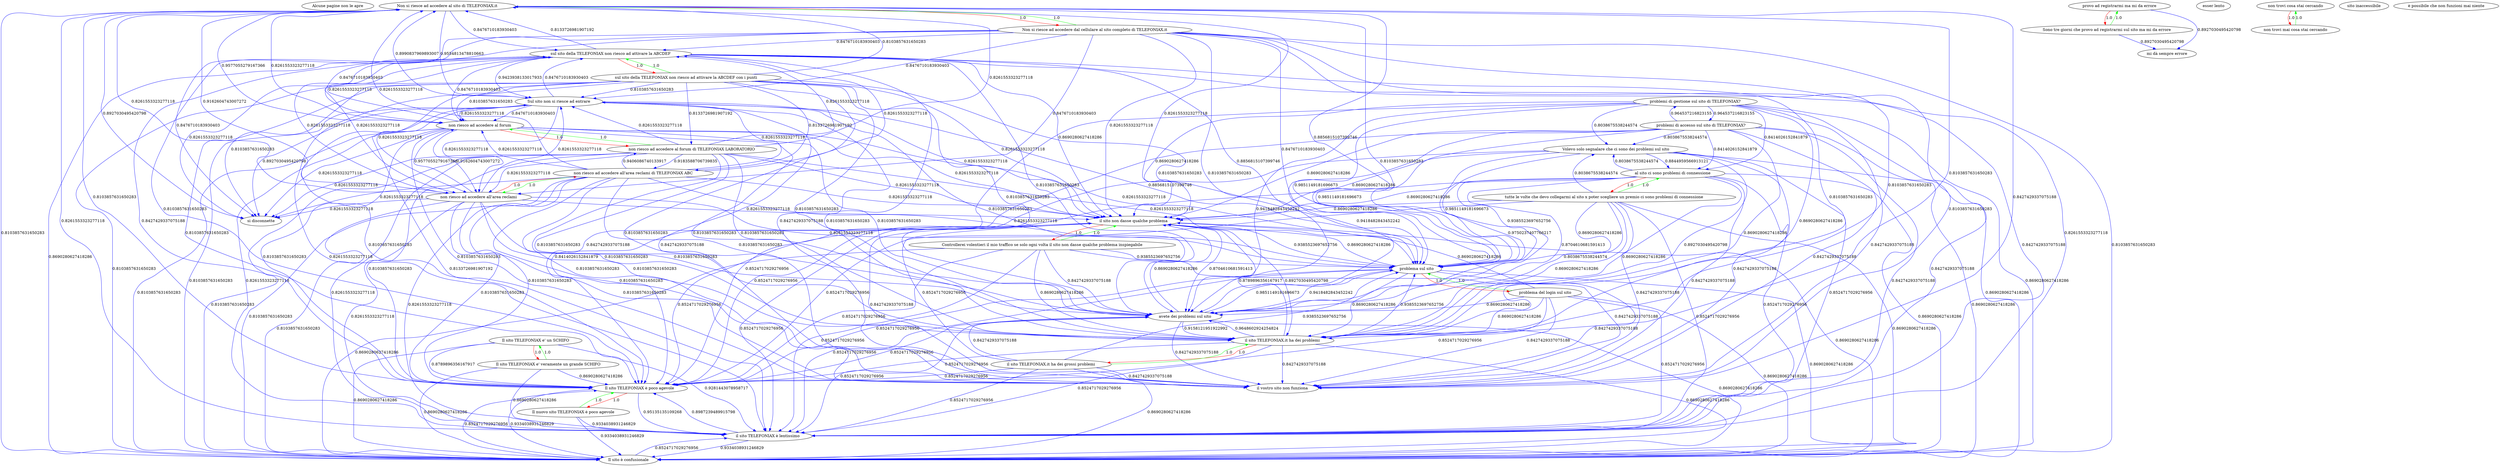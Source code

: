 digraph rawGraph {
"Alcune pagine non le apre";"il sito non dasse qualche problema";"Controllerei volentieri il mio traffico se solo ogni volta il sito non dasse qualche problema inspiegabile";"Il sito TELEFONIAX è poco agevole";"Il nuovo sito TELEFONIAX è poco agevole";"Il sito TELEFONIAX e' un SCHIFO";"Il sito TELEFONIAX e' veramente un grande SCHIFO";"Il sito è confusionale";"Non si riesce ad accedere al sito di TELEFONIAX.it";"Non si riesce ad accedere dal cellulare al sito completo di TELEFONIAX.it";"provo ad registrarmi ma mi da errore";"Sono tre giorni che provo ad registrarmi sul sito ma mi da errore";"Sul sito non si riesce ad entrare";"Volevo solo segnalare che ci sono dei problemi sul sito";"avete dei problemi sul sito";"esser lento";"il sito TELEFONIAX è lentissimo";"il sito TELEFONIAX.it ha dei problemi";"il sito TELEFONIAX.it ha dei grossi problemi";"il vostro sito non funziona";"mi dà sempre errore";"non riesco ad accedere al forum";"non riesco ad accedere al forum di TELEFONIAX LABORATORIO";"non riesco ad accedere all'area reclami";"non riesco ad accedere all'area reclami di TELEFONIAX ABC";"non trovi cosa stai cercando";"non trovi mai cosa stai cercando";"problema sul sito";"problema del login sul sito";"problemi di gestione sul sito di TELEFONIAX?";"problemi di accesso sul sito di TELEFONIAX?";"si disconnette";"sito inaccessibile";"sul sito della TELEFONIAX non riesco ad attivare la ABCDEF";"sul sito della TELEFONIAX non riesco ad attivare la ABCDEF con i punti";"al sito ci sono problemi di connessione";"tutte le volte che devo collegarmi al sito x poter scegliere un premio ci sono problemi di connessione";"è possibile che non funzioni mai niente";"Controllerei volentieri il mio traffico se solo ogni volta il sito non dasse qualche problema inspiegabile" -> "il sito non dasse qualche problema" [label=1.0] [color=green]
"il sito non dasse qualche problema" -> "Controllerei volentieri il mio traffico se solo ogni volta il sito non dasse qualche problema inspiegabile" [label=1.0] [color=red]
"Il nuovo sito TELEFONIAX è poco agevole" -> "Il sito TELEFONIAX è poco agevole" [label=1.0] [color=green]
"Il sito TELEFONIAX è poco agevole" -> "Il nuovo sito TELEFONIAX è poco agevole" [label=1.0] [color=red]
"Il sito TELEFONIAX e' veramente un grande SCHIFO" -> "Il sito TELEFONIAX e' un SCHIFO" [label=1.0] [color=green]
"Il sito TELEFONIAX e' un SCHIFO" -> "Il sito TELEFONIAX e' veramente un grande SCHIFO" [label=1.0] [color=red]
"Il sito TELEFONIAX e' un SCHIFO" -> "Il sito TELEFONIAX è poco agevole" [label=0.8789896356167917] [color=blue]
"Il sito TELEFONIAX è poco agevole" -> "Il sito è confusionale" [label=0.9334038931246829] [color=blue]
"il sito non dasse qualche problema" -> "Il sito è confusionale" [label=0.8690280627418286] [color=blue]
"Il sito TELEFONIAX e' un SCHIFO" -> "Il sito è confusionale" [label=0.8690280627418286] [color=blue]
"Non si riesce ad accedere dal cellulare al sito completo di TELEFONIAX.it" -> "Non si riesce ad accedere al sito di TELEFONIAX.it" [label=1.0] [color=green]
"Non si riesce ad accedere al sito di TELEFONIAX.it" -> "Non si riesce ad accedere dal cellulare al sito completo di TELEFONIAX.it" [label=1.0] [color=red]
"Sono tre giorni che provo ad registrarmi sul sito ma mi da errore" -> "provo ad registrarmi ma mi da errore" [label=1.0] [color=green]
"provo ad registrarmi ma mi da errore" -> "Sono tre giorni che provo ad registrarmi sul sito ma mi da errore" [label=1.0] [color=red]
"Non si riesce ad accedere al sito di TELEFONIAX.it" -> "Sul sito non si riesce ad entrare" [label=0.9554813478810663] [color=blue]
"Sul sito non si riesce ad entrare" -> "Non si riesce ad accedere al sito di TELEFONIAX.it" [label=0.8990837969893007] [color=blue]
"Non si riesce ad accedere al sito di TELEFONIAX.it" -> "avete dei problemi sul sito" [label=0.8103857631650283] [color=blue]
"Sul sito non si riesce ad entrare" -> "avete dei problemi sul sito" [label=0.8103857631650283] [color=blue]
"il sito non dasse qualche problema" -> "avete dei problemi sul sito" [label=0.8704610681591413] [color=blue]
"Volevo solo segnalare che ci sono dei problemi sul sito" -> "avete dei problemi sul sito" [label=0.9750237407766217] [color=blue]
"il sito TELEFONIAX è lentissimo" -> "Il sito è confusionale" [label=0.9334038931246829] [color=blue]
"Il sito è confusionale" -> "il sito TELEFONIAX è lentissimo" [label=0.8524717029276956] [color=blue]
"Il sito TELEFONIAX è poco agevole" -> "il sito TELEFONIAX è lentissimo" [label=0.95135135109268] [color=blue]
"il sito TELEFONIAX è lentissimo" -> "Il sito TELEFONIAX è poco agevole" [label=0.8987239489915798] [color=blue]
"Il sito TELEFONIAX e' un SCHIFO" -> "il sito TELEFONIAX è lentissimo" [label=0.9281443078958717] [color=blue]
"il sito TELEFONIAX.it ha dei grossi problemi" -> "il sito TELEFONIAX.it ha dei problemi" [label=1.0] [color=green]
"il sito TELEFONIAX.it ha dei problemi" -> "il sito TELEFONIAX.it ha dei grossi problemi" [label=1.0] [color=red]
"il sito TELEFONIAX.it ha dei problemi" -> "il sito non dasse qualche problema" [label=0.8789896356167917] [color=blue]
"il sito non dasse qualche problema" -> "il sito TELEFONIAX.it ha dei problemi" [label=0.8927030495420798] [color=blue]
"Volevo solo segnalare che ci sono dei problemi sul sito" -> "il sito TELEFONIAX.it ha dei problemi" [label=0.8927030495420798] [color=blue]
"il sito TELEFONIAX.it ha dei problemi" -> "avete dei problemi sul sito" [label=0.9648602924254824] [color=blue]
"avete dei problemi sul sito" -> "il sito TELEFONIAX.it ha dei problemi" [label=0.9158121951922992] [color=blue]
"il sito TELEFONIAX.it ha dei problemi" -> "Il sito è confusionale" [label=0.8690280627418286] [color=blue]
"il sito non dasse qualche problema" -> "il vostro sito non funziona" [label=0.8427429337075188] [color=blue]
"Non si riesce ad accedere al sito di TELEFONIAX.it" -> "il vostro sito non funziona" [label=0.8427429337075188] [color=blue]
"Sul sito non si riesce ad entrare" -> "il vostro sito non funziona" [label=0.8427429337075188] [color=blue]
"provo ad registrarmi ma mi da errore" -> "mi dà sempre errore" [label=0.8927030495420798] [color=blue]
"Sono tre giorni che provo ad registrarmi sul sito ma mi da errore" -> "mi dà sempre errore" [label=0.8927030495420798] [color=blue]
"non riesco ad accedere al forum di TELEFONIAX LABORATORIO" -> "non riesco ad accedere al forum" [label=1.0] [color=green]
"non riesco ad accedere al forum" -> "non riesco ad accedere al forum di TELEFONIAX LABORATORIO" [label=1.0] [color=red]
"Non si riesce ad accedere al sito di TELEFONIAX.it" -> "non riesco ad accedere al forum" [label=0.9577055279167366] [color=blue]
"non riesco ad accedere al forum" -> "Non si riesce ad accedere al sito di TELEFONIAX.it" [label=0.8261553323277118] [color=blue]
"Sul sito non si riesce ad entrare" -> "non riesco ad accedere al forum" [label=0.8476710183930403] [color=blue]
"non riesco ad accedere all'area reclami di TELEFONIAX ABC" -> "non riesco ad accedere all'area reclami" [label=1.0] [color=green]
"non riesco ad accedere all'area reclami" -> "non riesco ad accedere all'area reclami di TELEFONIAX ABC" [label=1.0] [color=red]
"non riesco ad accedere al forum" -> "non riesco ad accedere all'area reclami" [label=0.9162604743007272] [color=blue]
"non riesco ad accedere all'area reclami" -> "non riesco ad accedere al forum" [label=0.9577055279167366] [color=blue]
"non riesco ad accedere al forum di TELEFONIAX LABORATORIO" -> "non riesco ad accedere all'area reclami di TELEFONIAX ABC" [label=0.9183588706739835] [color=blue]
"non riesco ad accedere all'area reclami di TELEFONIAX ABC" -> "non riesco ad accedere al forum di TELEFONIAX LABORATORIO" [label=0.9406086740133917] [color=blue]
"Non si riesce ad accedere al sito di TELEFONIAX.it" -> "non riesco ad accedere all'area reclami" [label=0.9162604743007272] [color=blue]
"non riesco ad accedere all'area reclami" -> "Non si riesce ad accedere al sito di TELEFONIAX.it" [label=0.8261553323277118] [color=blue]
"non trovi mai cosa stai cercando" -> "non trovi cosa stai cercando" [label=1.0] [color=green]
"non trovi cosa stai cercando" -> "non trovi mai cosa stai cercando" [label=1.0] [color=red]
"problema del login sul sito" -> "problema sul sito" [label=1.0] [color=green]
"problema sul sito" -> "problema del login sul sito" [label=1.0] [color=red]
"il sito non dasse qualche problema" -> "problema sul sito" [label=0.9385523697652756] [color=blue]
"Volevo solo segnalare che ci sono dei problemi sul sito" -> "problema sul sito" [label=0.9851149181696673] [color=blue]
"avete dei problemi sul sito" -> "problema sul sito" [label=0.9851149181696673] [color=blue]
"problema sul sito" -> "avete dei problemi sul sito" [label=0.9418482843452242] [color=blue]
"Non si riesce ad accedere al sito di TELEFONIAX.it" -> "problema sul sito" [label=0.8856815107399746] [color=blue]
"Sul sito non si riesce ad entrare" -> "problema sul sito" [label=0.8856815107399746] [color=blue]
"il sito TELEFONIAX.it ha dei problemi" -> "problema sul sito" [label=0.9385523697652756] [color=blue]
"problemi di gestione sul sito di TELEFONIAX?" -> "il sito TELEFONIAX è lentissimo" [label=0.8427429337075188] [color=blue]
"problemi di gestione sul sito di TELEFONIAX?" -> "avete dei problemi sul sito" [label=0.9418482843452242] [color=blue]
"problemi di gestione sul sito di TELEFONIAX?" -> "problema sul sito" [label=0.9851149181696673] [color=blue]
"problemi di accesso sul sito di TELEFONIAX?" -> "il sito TELEFONIAX è lentissimo" [label=0.8427429337075188] [color=blue]
"problemi di accesso sul sito di TELEFONIAX?" -> "avete dei problemi sul sito" [label=0.9418482843452242] [color=blue]
"problemi di accesso sul sito di TELEFONIAX?" -> "problema sul sito" [label=0.9851149181696673] [color=blue]
"problemi di gestione sul sito di TELEFONIAX?" -> "problemi di accesso sul sito di TELEFONIAX?" [label=0.964537216823155] [color=blue]
"problemi di accesso sul sito di TELEFONIAX?" -> "problemi di gestione sul sito di TELEFONIAX?" [label=0.964537216823155] [color=blue]
"Non si riesce ad accedere al sito di TELEFONIAX.it" -> "si disconnette" [label=0.8927030495420798] [color=blue]
"Sul sito non si riesce ad entrare" -> "si disconnette" [label=0.8927030495420798] [color=blue]
"sul sito della TELEFONIAX non riesco ad attivare la ABCDEF con i punti" -> "sul sito della TELEFONIAX non riesco ad attivare la ABCDEF" [label=1.0] [color=green]
"sul sito della TELEFONIAX non riesco ad attivare la ABCDEF" -> "sul sito della TELEFONIAX non riesco ad attivare la ABCDEF con i punti" [label=1.0] [color=red]
"sul sito della TELEFONIAX non riesco ad attivare la ABCDEF" -> "il sito TELEFONIAX è lentissimo" [label=0.8427429337075188] [color=blue]
"sul sito della TELEFONIAX non riesco ad attivare la ABCDEF" -> "avete dei problemi sul sito" [label=0.8103857631650283] [color=blue]
"sul sito della TELEFONIAX non riesco ad attivare la ABCDEF" -> "non riesco ad accedere al forum" [label=0.8476710183930403] [color=blue]
"sul sito della TELEFONIAX non riesco ad attivare la ABCDEF con i punti" -> "non riesco ad accedere al forum di TELEFONIAX LABORATORIO" [label=0.8133726981907192] [color=blue]
"sul sito della TELEFONIAX non riesco ad attivare la ABCDEF" -> "problema sul sito" [label=0.8856815107399746] [color=blue]
"sul sito della TELEFONIAX non riesco ad attivare la ABCDEF" -> "Non si riesce ad accedere al sito di TELEFONIAX.it" [label=0.8133726981907192] [color=blue]
"Sul sito non si riesce ad entrare" -> "sul sito della TELEFONIAX non riesco ad attivare la ABCDEF" [label=0.8476710183930403] [color=blue]
"sul sito della TELEFONIAX non riesco ad attivare la ABCDEF" -> "Sul sito non si riesce ad entrare" [label=0.9423938133017933] [color=blue]
"sul sito della TELEFONIAX non riesco ad attivare la ABCDEF" -> "il vostro sito non funziona" [label=0.8427429337075188] [color=blue]
"tutte le volte che devo collegarmi al sito x poter scegliere un premio ci sono problemi di connessione" -> "al sito ci sono problemi di connessione" [label=1.0] [color=green]
"al sito ci sono problemi di connessione" -> "tutte le volte che devo collegarmi al sito x poter scegliere un premio ci sono problemi di connessione" [label=1.0] [color=red]
"Volevo solo segnalare che ci sono dei problemi sul sito" -> "al sito ci sono problemi di connessione" [label=0.8844959566913121] [color=blue]
"al sito ci sono problemi di connessione" -> "Volevo solo segnalare che ci sono dei problemi sul sito" [label=0.8038675538244574] [color=blue]
"al sito ci sono problemi di connessione" -> "problema sul sito" [label=0.9385523697652756] [color=blue]
"problemi di accesso sul sito di TELEFONIAX?" -> "al sito ci sono problemi di connessione" [label=0.8414026152841879] [color=blue]
"al sito ci sono problemi di connessione" -> "avete dei problemi sul sito" [label=0.8704610681591413] [color=blue]
"problemi di gestione sul sito di TELEFONIAX?" -> "al sito ci sono problemi di connessione" [label=0.8414026152841879] [color=blue]
"il sito non dasse qualche problema" -> "il sito TELEFONIAX è lentissimo" [label=0.8524717029276956] [color=blue]
"Controllerei volentieri il mio traffico se solo ogni volta il sito non dasse qualche problema inspiegabile" -> "Il sito è confusionale" [label=0.8690280627418286] [color=blue]
"Controllerei volentieri il mio traffico se solo ogni volta il sito non dasse qualche problema inspiegabile" -> "problema sul sito" [label=0.9385523697652756] [color=blue]
"Controllerei volentieri il mio traffico se solo ogni volta il sito non dasse qualche problema inspiegabile" -> "il sito TELEFONIAX.it ha dei problemi" [label=0.8690280627418286] [color=blue]
"Controllerei volentieri il mio traffico se solo ogni volta il sito non dasse qualche problema inspiegabile" -> "il sito TELEFONIAX è lentissimo" [label=0.8524717029276956] [color=blue]
"Controllerei volentieri il mio traffico se solo ogni volta il sito non dasse qualche problema inspiegabile" -> "il vostro sito non funziona" [label=0.8427429337075188] [color=blue]
"Controllerei volentieri il mio traffico se solo ogni volta il sito non dasse qualche problema inspiegabile" -> "avete dei problemi sul sito" [label=0.8427429337075188] [color=blue]
"Il nuovo sito TELEFONIAX è poco agevole" -> "Il sito è confusionale" [label=0.9334038931246829] [color=blue]
"Il nuovo sito TELEFONIAX è poco agevole" -> "il sito TELEFONIAX è lentissimo" [label=0.9334038931246829] [color=blue]
"Il sito TELEFONIAX e' veramente un grande SCHIFO" -> "Il sito è confusionale" [label=0.8690280627418286] [color=blue]
"Il sito TELEFONIAX e' veramente un grande SCHIFO" -> "Il sito TELEFONIAX è poco agevole" [label=0.8690280627418286] [color=blue]
"Il sito TELEFONIAX e' veramente un grande SCHIFO" -> "il sito TELEFONIAX è lentissimo" [label=0.8690280627418286] [color=blue]
"Il sito è confusionale" -> "Il sito TELEFONIAX è poco agevole" [label=0.8524717029276956] [color=blue]
"Non si riesce ad accedere al sito di TELEFONIAX.it" -> "sul sito della TELEFONIAX non riesco ad attivare la ABCDEF" [label=0.8476710183930403] [color=blue]
"Non si riesce ad accedere al sito di TELEFONIAX.it" -> "il sito TELEFONIAX.it ha dei problemi" [label=0.8103857631650283] [color=blue]
"Non si riesce ad accedere dal cellulare al sito completo di TELEFONIAX.it" -> "sul sito della TELEFONIAX non riesco ad attivare la ABCDEF" [label=0.8476710183930403] [color=blue]
"Non si riesce ad accedere dal cellulare al sito completo di TELEFONIAX.it" -> "non riesco ad accedere al forum" [label=0.8476710183930403] [color=blue]
"Non si riesce ad accedere dal cellulare al sito completo di TELEFONIAX.it" -> "problema sul sito" [label=0.8476710183930403] [color=blue]
"Non si riesce ad accedere dal cellulare al sito completo di TELEFONIAX.it" -> "Sul sito non si riesce ad entrare" [label=0.8476710183930403] [color=blue]
"Non si riesce ad accedere dal cellulare al sito completo di TELEFONIAX.it" -> "non riesco ad accedere all'area reclami" [label=0.8476710183930403] [color=blue]
"Non si riesce ad accedere dal cellulare al sito completo di TELEFONIAX.it" -> "si disconnette" [label=0.8476710183930403] [color=blue]
"Non si riesce ad accedere dal cellulare al sito completo di TELEFONIAX.it" -> "il sito TELEFONIAX.it ha dei problemi" [label=0.8103857631650283] [color=blue]
"Non si riesce ad accedere dal cellulare al sito completo di TELEFONIAX.it" -> "il vostro sito non funziona" [label=0.8103857631650283] [color=blue]
"Non si riesce ad accedere dal cellulare al sito completo di TELEFONIAX.it" -> "avete dei problemi sul sito" [label=0.8103857631650283] [color=blue]
"Sul sito non si riesce ad entrare" -> "non riesco ad accedere all'area reclami" [label=0.8261553323277118] [color=blue]
"Sul sito non si riesce ad entrare" -> "il sito TELEFONIAX.it ha dei problemi" [label=0.8103857631650283] [color=blue]
"Sul sito non si riesce ad entrare" -> "il sito TELEFONIAX è lentissimo" [label=0.8133726981907192] [color=blue]
"Volevo solo segnalare che ci sono dei problemi sul sito" -> "Il sito è confusionale" [label=0.8690280627418286] [color=blue]
"Volevo solo segnalare che ci sono dei problemi sul sito" -> "il sito non dasse qualche problema" [label=0.8690280627418286] [color=blue]
"avete dei problemi sul sito" -> "Il sito è confusionale" [label=0.8690280627418286] [color=blue]
"avete dei problemi sul sito" -> "il sito non dasse qualche problema" [label=0.8690280627418286] [color=blue]
"il sito TELEFONIAX.it ha dei problemi" -> "Il sito TELEFONIAX è poco agevole" [label=0.8524717029276956] [color=blue]
"il sito TELEFONIAX.it ha dei problemi" -> "il sito TELEFONIAX è lentissimo" [label=0.8524717029276956] [color=blue]
"il sito TELEFONIAX.it ha dei problemi" -> "il vostro sito non funziona" [label=0.8427429337075188] [color=blue]
"il sito TELEFONIAX.it ha dei grossi problemi" -> "Il sito è confusionale" [label=0.8690280627418286] [color=blue]
"il sito TELEFONIAX.it ha dei grossi problemi" -> "problema sul sito" [label=0.9385523697652756] [color=blue]
"il sito TELEFONIAX.it ha dei grossi problemi" -> "il sito non dasse qualche problema" [label=0.8524717029276956] [color=blue]
"il sito TELEFONIAX.it ha dei grossi problemi" -> "Il sito TELEFONIAX è poco agevole" [label=0.8524717029276956] [color=blue]
"il sito TELEFONIAX.it ha dei grossi problemi" -> "il sito TELEFONIAX è lentissimo" [label=0.8524717029276956] [color=blue]
"il sito TELEFONIAX.it ha dei grossi problemi" -> "il vostro sito non funziona" [label=0.8427429337075188] [color=blue]
"il sito TELEFONIAX.it ha dei grossi problemi" -> "avete dei problemi sul sito" [label=0.8427429337075188] [color=blue]
"non riesco ad accedere al forum" -> "sul sito della TELEFONIAX non riesco ad attivare la ABCDEF" [label=0.8261553323277118] [color=blue]
"non riesco ad accedere al forum" -> "problema sul sito" [label=0.8261553323277118] [color=blue]
"non riesco ad accedere al forum" -> "Sul sito non si riesce ad entrare" [label=0.8261553323277118] [color=blue]
"non riesco ad accedere al forum" -> "si disconnette" [label=0.8261553323277118] [color=blue]
"non riesco ad accedere al forum" -> "il sito TELEFONIAX.it ha dei problemi" [label=0.8103857631650283] [color=blue]
"non riesco ad accedere al forum" -> "il vostro sito non funziona" [label=0.8103857631650283] [color=blue]
"non riesco ad accedere al forum" -> "avete dei problemi sul sito" [label=0.8103857631650283] [color=blue]
"non riesco ad accedere al forum di TELEFONIAX LABORATORIO" -> "sul sito della TELEFONIAX non riesco ad attivare la ABCDEF" [label=0.8261553323277118] [color=blue]
"non riesco ad accedere al forum di TELEFONIAX LABORATORIO" -> "Non si riesce ad accedere al sito di TELEFONIAX.it" [label=0.8261553323277118] [color=blue]
"non riesco ad accedere al forum di TELEFONIAX LABORATORIO" -> "problema sul sito" [label=0.8261553323277118] [color=blue]
"non riesco ad accedere al forum di TELEFONIAX LABORATORIO" -> "Sul sito non si riesce ad entrare" [label=0.8261553323277118] [color=blue]
"non riesco ad accedere al forum di TELEFONIAX LABORATORIO" -> "non riesco ad accedere all'area reclami" [label=0.8261553323277118] [color=blue]
"non riesco ad accedere al forum di TELEFONIAX LABORATORIO" -> "si disconnette" [label=0.8261553323277118] [color=blue]
"non riesco ad accedere al forum di TELEFONIAX LABORATORIO" -> "il sito TELEFONIAX.it ha dei problemi" [label=0.8103857631650283] [color=blue]
"non riesco ad accedere al forum di TELEFONIAX LABORATORIO" -> "il vostro sito non funziona" [label=0.8103857631650283] [color=blue]
"non riesco ad accedere al forum di TELEFONIAX LABORATORIO" -> "avete dei problemi sul sito" [label=0.8103857631650283] [color=blue]
"non riesco ad accedere all'area reclami" -> "sul sito della TELEFONIAX non riesco ad attivare la ABCDEF" [label=0.8261553323277118] [color=blue]
"non riesco ad accedere all'area reclami" -> "problema sul sito" [label=0.8261553323277118] [color=blue]
"non riesco ad accedere all'area reclami" -> "Sul sito non si riesce ad entrare" [label=0.8261553323277118] [color=blue]
"non riesco ad accedere all'area reclami" -> "si disconnette" [label=0.8261553323277118] [color=blue]
"non riesco ad accedere all'area reclami" -> "il sito TELEFONIAX.it ha dei problemi" [label=0.8103857631650283] [color=blue]
"non riesco ad accedere all'area reclami" -> "il vostro sito non funziona" [label=0.8103857631650283] [color=blue]
"non riesco ad accedere all'area reclami" -> "avete dei problemi sul sito" [label=0.8103857631650283] [color=blue]
"non riesco ad accedere all'area reclami di TELEFONIAX ABC" -> "sul sito della TELEFONIAX non riesco ad attivare la ABCDEF" [label=0.8261553323277118] [color=blue]
"non riesco ad accedere all'area reclami di TELEFONIAX ABC" -> "non riesco ad accedere al forum" [label=0.8261553323277118] [color=blue]
"non riesco ad accedere all'area reclami di TELEFONIAX ABC" -> "Non si riesce ad accedere al sito di TELEFONIAX.it" [label=0.8261553323277118] [color=blue]
"non riesco ad accedere all'area reclami di TELEFONIAX ABC" -> "problema sul sito" [label=0.8261553323277118] [color=blue]
"non riesco ad accedere all'area reclami di TELEFONIAX ABC" -> "Sul sito non si riesce ad entrare" [label=0.8261553323277118] [color=blue]
"non riesco ad accedere all'area reclami di TELEFONIAX ABC" -> "si disconnette" [label=0.8261553323277118] [color=blue]
"non riesco ad accedere all'area reclami di TELEFONIAX ABC" -> "il sito TELEFONIAX.it ha dei problemi" [label=0.8103857631650283] [color=blue]
"non riesco ad accedere all'area reclami di TELEFONIAX ABC" -> "il vostro sito non funziona" [label=0.8103857631650283] [color=blue]
"non riesco ad accedere all'area reclami di TELEFONIAX ABC" -> "avete dei problemi sul sito" [label=0.8103857631650283] [color=blue]
"problema sul sito" -> "Il sito è confusionale" [label=0.8690280627418286] [color=blue]
"problema sul sito" -> "il sito TELEFONIAX.it ha dei problemi" [label=0.8690280627418286] [color=blue]
"problema sul sito" -> "il sito non dasse qualche problema" [label=0.8690280627418286] [color=blue]
"problema del login sul sito" -> "Il sito è confusionale" [label=0.8690280627418286] [color=blue]
"problema del login sul sito" -> "il sito TELEFONIAX.it ha dei problemi" [label=0.8690280627418286] [color=blue]
"problema del login sul sito" -> "il sito non dasse qualche problema" [label=0.8690280627418286] [color=blue]
"problema del login sul sito" -> "avete dei problemi sul sito" [label=0.8690280627418286] [color=blue]
"problemi di gestione sul sito di TELEFONIAX?" -> "Il sito è confusionale" [label=0.8690280627418286] [color=blue]
"problemi di gestione sul sito di TELEFONIAX?" -> "il sito TELEFONIAX.it ha dei problemi" [label=0.8690280627418286] [color=blue]
"problemi di gestione sul sito di TELEFONIAX?" -> "Il sito TELEFONIAX è poco agevole" [label=0.8427429337075188] [color=blue]
"problemi di gestione sul sito di TELEFONIAX?" -> "il sito non dasse qualche problema" [label=0.8690280627418286] [color=blue]
"problemi di gestione sul sito di TELEFONIAX?" -> "Volevo solo segnalare che ci sono dei problemi sul sito" [label=0.8038675538244574] [color=blue]
"problemi di accesso sul sito di TELEFONIAX?" -> "Il sito è confusionale" [label=0.8690280627418286] [color=blue]
"problemi di accesso sul sito di TELEFONIAX?" -> "il sito TELEFONIAX.it ha dei problemi" [label=0.8690280627418286] [color=blue]
"problemi di accesso sul sito di TELEFONIAX?" -> "Il sito TELEFONIAX è poco agevole" [label=0.8414026152841879] [color=blue]
"problemi di accesso sul sito di TELEFONIAX?" -> "il sito non dasse qualche problema" [label=0.8690280627418286] [color=blue]
"problemi di accesso sul sito di TELEFONIAX?" -> "Volevo solo segnalare che ci sono dei problemi sul sito" [label=0.8038675538244574] [color=blue]
"sul sito della TELEFONIAX non riesco ad attivare la ABCDEF" -> "Il sito è confusionale" [label=0.8690280627418286] [color=blue]
"sul sito della TELEFONIAX non riesco ad attivare la ABCDEF" -> "non riesco ad accedere all'area reclami" [label=0.8261553323277118] [color=blue]
"sul sito della TELEFONIAX non riesco ad attivare la ABCDEF" -> "si disconnette" [label=0.8261553323277118] [color=blue]
"sul sito della TELEFONIAX non riesco ad attivare la ABCDEF" -> "il sito TELEFONIAX.it ha dei problemi" [label=0.8103857631650283] [color=blue]
"sul sito della TELEFONIAX non riesco ad attivare la ABCDEF" -> "Il sito TELEFONIAX è poco agevole" [label=0.8427429337075188] [color=blue]
"sul sito della TELEFONIAX non riesco ad attivare la ABCDEF" -> "il sito non dasse qualche problema" [label=0.8690280627418286] [color=blue]
"sul sito della TELEFONIAX non riesco ad attivare la ABCDEF con i punti" -> "non riesco ad accedere all'area reclami" [label=0.8261553323277118] [color=blue]
"sul sito della TELEFONIAX non riesco ad attivare la ABCDEF con i punti" -> "il sito non dasse qualche problema" [label=0.8261553323277118] [color=blue]
"sul sito della TELEFONIAX non riesco ad attivare la ABCDEF con i punti" -> "il sito TELEFONIAX è lentissimo" [label=0.8261553323277118] [color=blue]
"sul sito della TELEFONIAX non riesco ad attivare la ABCDEF con i punti" -> "avete dei problemi sul sito" [label=0.8103857631650283] [color=blue]
"sul sito della TELEFONIAX non riesco ad attivare la ABCDEF con i punti" -> "non riesco ad accedere al forum" [label=0.8103857631650283] [color=blue]
"sul sito della TELEFONIAX non riesco ad attivare la ABCDEF con i punti" -> "problema sul sito" [label=0.8103857631650283] [color=blue]
"sul sito della TELEFONIAX non riesco ad attivare la ABCDEF con i punti" -> "Non si riesce ad accedere al sito di TELEFONIAX.it" [label=0.8103857631650283] [color=blue]
"sul sito della TELEFONIAX non riesco ad attivare la ABCDEF con i punti" -> "Il sito è confusionale" [label=0.8103857631650283] [color=blue]
"sul sito della TELEFONIAX non riesco ad attivare la ABCDEF con i punti" -> "Sul sito non si riesce ad entrare" [label=0.8103857631650283] [color=blue]
"sul sito della TELEFONIAX non riesco ad attivare la ABCDEF con i punti" -> "si disconnette" [label=0.8103857631650283] [color=blue]
"sul sito della TELEFONIAX non riesco ad attivare la ABCDEF con i punti" -> "il sito TELEFONIAX.it ha dei problemi" [label=0.8103857631650283] [color=blue]
"sul sito della TELEFONIAX non riesco ad attivare la ABCDEF con i punti" -> "Il sito TELEFONIAX è poco agevole" [label=0.8103857631650283] [color=blue]
"sul sito della TELEFONIAX non riesco ad attivare la ABCDEF con i punti" -> "il vostro sito non funziona" [label=0.8103857631650283] [color=blue]
"sul sito della TELEFONIAX non riesco ad attivare la ABCDEF con i punti" -> "non riesco ad accedere all'area reclami di TELEFONIAX ABC" [label=0.8133726981907192] [color=blue]
"al sito ci sono problemi di connessione" -> "il sito non dasse qualche problema" [label=0.8690280627418286] [color=blue]
"al sito ci sono problemi di connessione" -> "Il sito è confusionale" [label=0.8690280627418286] [color=blue]
"al sito ci sono problemi di connessione" -> "il sito TELEFONIAX.it ha dei problemi" [label=0.8690280627418286] [color=blue]
"tutte le volte che devo collegarmi al sito x poter scegliere un premio ci sono problemi di connessione" -> "il sito non dasse qualche problema" [label=0.8690280627418286] [color=blue]
"tutte le volte che devo collegarmi al sito x poter scegliere un premio ci sono problemi di connessione" -> "Volevo solo segnalare che ci sono dei problemi sul sito" [label=0.8038675538244574] [color=blue]
"tutte le volte che devo collegarmi al sito x poter scegliere un premio ci sono problemi di connessione" -> "avete dei problemi sul sito" [label=0.8038675538244574] [color=blue]
"tutte le volte che devo collegarmi al sito x poter scegliere un premio ci sono problemi di connessione" -> "problema sul sito" [label=0.8690280627418286] [color=blue]
"tutte le volte che devo collegarmi al sito x poter scegliere un premio ci sono problemi di connessione" -> "Il sito è confusionale" [label=0.8690280627418286] [color=blue]
"tutte le volte che devo collegarmi al sito x poter scegliere un premio ci sono problemi di connessione" -> "il sito TELEFONIAX.it ha dei problemi" [label=0.8690280627418286] [color=blue]
"il sito non dasse qualche problema" -> "Il sito TELEFONIAX è poco agevole" [label=0.8524717029276956] [color=blue]
"Controllerei volentieri il mio traffico se solo ogni volta il sito non dasse qualche problema inspiegabile" -> "Il sito TELEFONIAX è poco agevole" [label=0.8524717029276956] [color=blue]
"Non si riesce ad accedere al sito di TELEFONIAX.it" -> "il sito non dasse qualche problema" [label=0.8261553323277118] [color=blue]
"Non si riesce ad accedere al sito di TELEFONIAX.it" -> "il sito TELEFONIAX è lentissimo" [label=0.8261553323277118] [color=blue]
"Non si riesce ad accedere al sito di TELEFONIAX.it" -> "Il sito è confusionale" [label=0.8103857631650283] [color=blue]
"Non si riesce ad accedere al sito di TELEFONIAX.it" -> "Il sito TELEFONIAX è poco agevole" [label=0.8103857631650283] [color=blue]
"Non si riesce ad accedere dal cellulare al sito completo di TELEFONIAX.it" -> "il sito non dasse qualche problema" [label=0.8261553323277118] [color=blue]
"Non si riesce ad accedere dal cellulare al sito completo di TELEFONIAX.it" -> "il sito TELEFONIAX è lentissimo" [label=0.8261553323277118] [color=blue]
"Non si riesce ad accedere dal cellulare al sito completo di TELEFONIAX.it" -> "Il sito è confusionale" [label=0.8103857631650283] [color=blue]
"Non si riesce ad accedere dal cellulare al sito completo di TELEFONIAX.it" -> "Il sito TELEFONIAX è poco agevole" [label=0.8103857631650283] [color=blue]
"Sul sito non si riesce ad entrare" -> "il sito non dasse qualche problema" [label=0.8261553323277118] [color=blue]
"Sul sito non si riesce ad entrare" -> "Il sito è confusionale" [label=0.8103857631650283] [color=blue]
"Sul sito non si riesce ad entrare" -> "Il sito TELEFONIAX è poco agevole" [label=0.8103857631650283] [color=blue]
"Volevo solo segnalare che ci sono dei problemi sul sito" -> "il sito TELEFONIAX è lentissimo" [label=0.8524717029276956] [color=blue]
"Volevo solo segnalare che ci sono dei problemi sul sito" -> "Il sito TELEFONIAX è poco agevole" [label=0.8524717029276956] [color=blue]
"Volevo solo segnalare che ci sono dei problemi sul sito" -> "il vostro sito non funziona" [label=0.8427429337075188] [color=blue]
"avete dei problemi sul sito" -> "il sito TELEFONIAX è lentissimo" [label=0.8524717029276956] [color=blue]
"avete dei problemi sul sito" -> "Il sito TELEFONIAX è poco agevole" [label=0.8524717029276956] [color=blue]
"avete dei problemi sul sito" -> "il vostro sito non funziona" [label=0.8427429337075188] [color=blue]
"non riesco ad accedere al forum" -> "il sito non dasse qualche problema" [label=0.8261553323277118] [color=blue]
"non riesco ad accedere al forum" -> "il sito TELEFONIAX è lentissimo" [label=0.8261553323277118] [color=blue]
"non riesco ad accedere al forum" -> "Il sito è confusionale" [label=0.8103857631650283] [color=blue]
"non riesco ad accedere al forum" -> "Il sito TELEFONIAX è poco agevole" [label=0.8103857631650283] [color=blue]
"non riesco ad accedere al forum di TELEFONIAX LABORATORIO" -> "il sito non dasse qualche problema" [label=0.8261553323277118] [color=blue]
"non riesco ad accedere al forum di TELEFONIAX LABORATORIO" -> "il sito TELEFONIAX è lentissimo" [label=0.8261553323277118] [color=blue]
"non riesco ad accedere al forum di TELEFONIAX LABORATORIO" -> "Il sito è confusionale" [label=0.8103857631650283] [color=blue]
"non riesco ad accedere al forum di TELEFONIAX LABORATORIO" -> "Il sito TELEFONIAX è poco agevole" [label=0.8103857631650283] [color=blue]
"non riesco ad accedere all'area reclami" -> "il sito non dasse qualche problema" [label=0.8261553323277118] [color=blue]
"non riesco ad accedere all'area reclami" -> "il sito TELEFONIAX è lentissimo" [label=0.8261553323277118] [color=blue]
"non riesco ad accedere all'area reclami" -> "Il sito è confusionale" [label=0.8103857631650283] [color=blue]
"non riesco ad accedere all'area reclami" -> "Il sito TELEFONIAX è poco agevole" [label=0.8103857631650283] [color=blue]
"non riesco ad accedere all'area reclami di TELEFONIAX ABC" -> "il sito non dasse qualche problema" [label=0.8261553323277118] [color=blue]
"non riesco ad accedere all'area reclami di TELEFONIAX ABC" -> "il sito TELEFONIAX è lentissimo" [label=0.8261553323277118] [color=blue]
"non riesco ad accedere all'area reclami di TELEFONIAX ABC" -> "Il sito è confusionale" [label=0.8103857631650283] [color=blue]
"non riesco ad accedere all'area reclami di TELEFONIAX ABC" -> "Il sito TELEFONIAX è poco agevole" [label=0.8103857631650283] [color=blue]
"problema sul sito" -> "il sito TELEFONIAX è lentissimo" [label=0.8524717029276956] [color=blue]
"problema sul sito" -> "Il sito TELEFONIAX è poco agevole" [label=0.8524717029276956] [color=blue]
"problema sul sito" -> "il vostro sito non funziona" [label=0.8427429337075188] [color=blue]
"problema del login sul sito" -> "il sito TELEFONIAX è lentissimo" [label=0.8524717029276956] [color=blue]
"problema del login sul sito" -> "Il sito TELEFONIAX è poco agevole" [label=0.8524717029276956] [color=blue]
"problema del login sul sito" -> "il vostro sito non funziona" [label=0.8427429337075188] [color=blue]
"problemi di gestione sul sito di TELEFONIAX?" -> "il vostro sito non funziona" [label=0.8427429337075188] [color=blue]
"problemi di accesso sul sito di TELEFONIAX?" -> "il vostro sito non funziona" [label=0.8427429337075188] [color=blue]
"al sito ci sono problemi di connessione" -> "il sito TELEFONIAX è lentissimo" [label=0.8524717029276956] [color=blue]
"al sito ci sono problemi di connessione" -> "Il sito TELEFONIAX è poco agevole" [label=0.8524717029276956] [color=blue]
"al sito ci sono problemi di connessione" -> "il vostro sito non funziona" [label=0.8427429337075188] [color=blue]
"tutte le volte che devo collegarmi al sito x poter scegliere un premio ci sono problemi di connessione" -> "il sito TELEFONIAX è lentissimo" [label=0.8524717029276956] [color=blue]
"tutte le volte che devo collegarmi al sito x poter scegliere un premio ci sono problemi di connessione" -> "Il sito TELEFONIAX è poco agevole" [label=0.8524717029276956] [color=blue]
"tutte le volte che devo collegarmi al sito x poter scegliere un premio ci sono problemi di connessione" -> "il vostro sito non funziona" [label=0.8427429337075188] [color=blue]
}